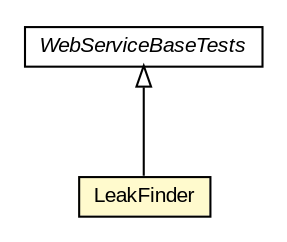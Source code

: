 #!/usr/local/bin/dot
#
# Class diagram 
# Generated by UMLGraph version R5_6-24-gf6e263 (http://www.umlgraph.org/)
#

digraph G {
	edge [fontname="arial",fontsize=10,labelfontname="arial",labelfontsize=10];
	node [fontname="arial",fontsize=10,shape=plaintext];
	nodesep=0.25;
	ranksep=0.5;
	// org.miloss.fgsms.services.pcs.impl.LeakFinder
	c1756 [label=<<table title="org.miloss.fgsms.services.pcs.impl.LeakFinder" border="0" cellborder="1" cellspacing="0" cellpadding="2" port="p" bgcolor="lemonChiffon" href="./LeakFinder.html">
		<tr><td><table border="0" cellspacing="0" cellpadding="1">
<tr><td align="center" balign="center"> LeakFinder </td></tr>
		</table></td></tr>
		</table>>, URL="./LeakFinder.html", fontname="arial", fontcolor="black", fontsize=10.0];
	//org.miloss.fgsms.services.pcs.impl.LeakFinder extends org.miloss.fgsms.test.WebServiceBaseTests
	c1764:p -> c1756:p [dir=back,arrowtail=empty];
	// org.miloss.fgsms.test.WebServiceBaseTests
	c1764 [label=<<table title="org.miloss.fgsms.test.WebServiceBaseTests" border="0" cellborder="1" cellspacing="0" cellpadding="2" port="p" href="http://java.sun.com/j2se/1.4.2/docs/api/org/miloss/fgsms/test/WebServiceBaseTests.html">
		<tr><td><table border="0" cellspacing="0" cellpadding="1">
<tr><td align="center" balign="center"><font face="arial italic"> WebServiceBaseTests </font></td></tr>
		</table></td></tr>
		</table>>, URL="http://java.sun.com/j2se/1.4.2/docs/api/org/miloss/fgsms/test/WebServiceBaseTests.html", fontname="arial", fontcolor="black", fontsize=10.0];
}

